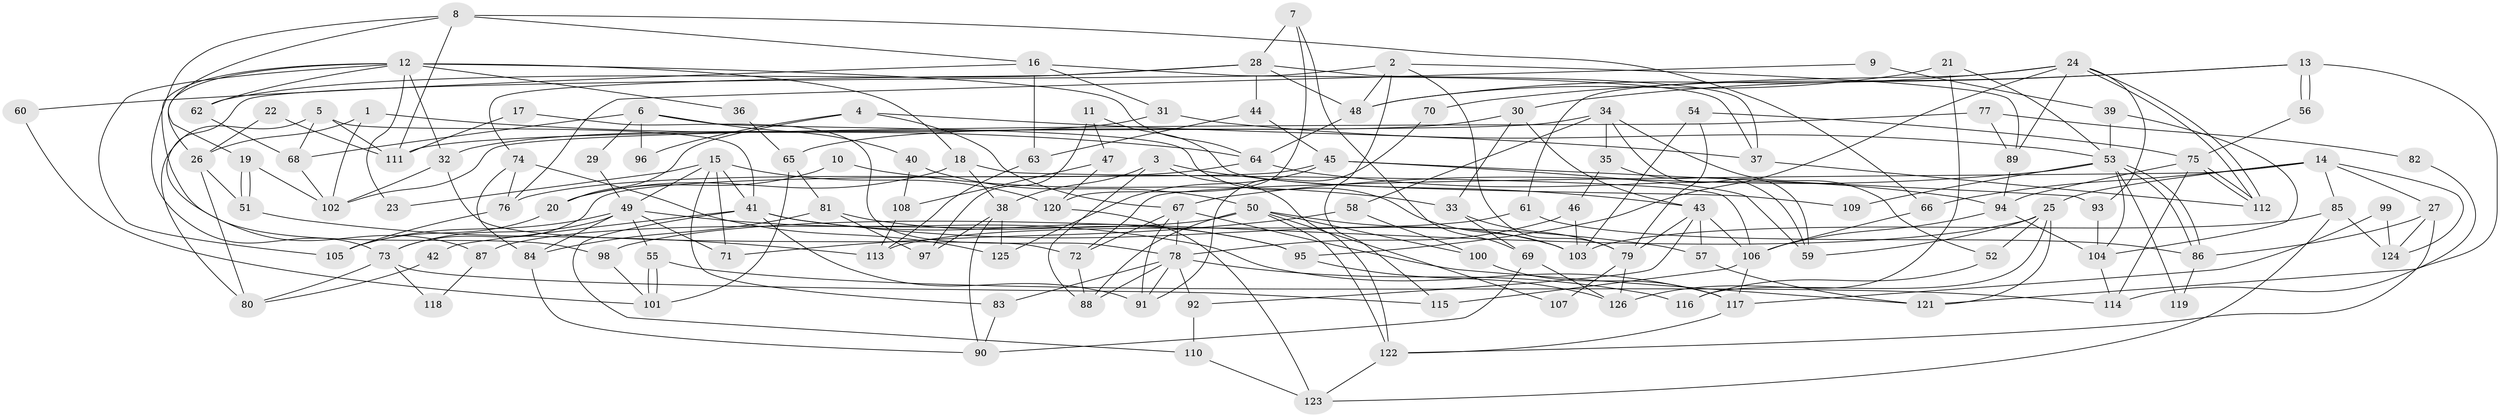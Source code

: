 // Generated by graph-tools (version 1.1) at 2025/11/02/27/25 16:11:20]
// undirected, 126 vertices, 252 edges
graph export_dot {
graph [start="1"]
  node [color=gray90,style=filled];
  1;
  2;
  3;
  4;
  5;
  6;
  7;
  8;
  9;
  10;
  11;
  12;
  13;
  14;
  15;
  16;
  17;
  18;
  19;
  20;
  21;
  22;
  23;
  24;
  25;
  26;
  27;
  28;
  29;
  30;
  31;
  32;
  33;
  34;
  35;
  36;
  37;
  38;
  39;
  40;
  41;
  42;
  43;
  44;
  45;
  46;
  47;
  48;
  49;
  50;
  51;
  52;
  53;
  54;
  55;
  56;
  57;
  58;
  59;
  60;
  61;
  62;
  63;
  64;
  65;
  66;
  67;
  68;
  69;
  70;
  71;
  72;
  73;
  74;
  75;
  76;
  77;
  78;
  79;
  80;
  81;
  82;
  83;
  84;
  85;
  86;
  87;
  88;
  89;
  90;
  91;
  92;
  93;
  94;
  95;
  96;
  97;
  98;
  99;
  100;
  101;
  102;
  103;
  104;
  105;
  106;
  107;
  108;
  109;
  110;
  111;
  112;
  113;
  114;
  115;
  116;
  117;
  118;
  119;
  120;
  121;
  122;
  123;
  124;
  125;
  126;
  1 -- 64;
  1 -- 102;
  1 -- 26;
  2 -- 48;
  2 -- 79;
  2 -- 87;
  2 -- 89;
  2 -- 115;
  3 -- 43;
  3 -- 122;
  3 -- 38;
  3 -- 88;
  4 -- 37;
  4 -- 20;
  4 -- 67;
  4 -- 96;
  5 -- 41;
  5 -- 80;
  5 -- 68;
  5 -- 111;
  6 -- 103;
  6 -- 68;
  6 -- 29;
  6 -- 40;
  6 -- 96;
  7 -- 28;
  7 -- 69;
  7 -- 120;
  8 -- 111;
  8 -- 19;
  8 -- 16;
  8 -- 66;
  8 -- 73;
  9 -- 76;
  9 -- 39;
  10 -- 33;
  10 -- 20;
  11 -- 97;
  11 -- 47;
  11 -- 109;
  12 -- 32;
  12 -- 98;
  12 -- 18;
  12 -- 23;
  12 -- 26;
  12 -- 36;
  12 -- 62;
  12 -- 64;
  12 -- 105;
  13 -- 121;
  13 -- 56;
  13 -- 56;
  13 -- 30;
  13 -- 70;
  14 -- 25;
  14 -- 85;
  14 -- 27;
  14 -- 66;
  14 -- 72;
  14 -- 124;
  15 -- 49;
  15 -- 41;
  15 -- 23;
  15 -- 71;
  15 -- 83;
  15 -- 120;
  16 -- 37;
  16 -- 31;
  16 -- 60;
  16 -- 63;
  17 -- 111;
  17 -- 78;
  18 -- 38;
  18 -- 20;
  18 -- 106;
  19 -- 102;
  19 -- 51;
  19 -- 51;
  20 -- 105;
  21 -- 53;
  21 -- 126;
  21 -- 48;
  22 -- 111;
  22 -- 26;
  24 -- 89;
  24 -- 112;
  24 -- 112;
  24 -- 48;
  24 -- 61;
  24 -- 93;
  24 -- 95;
  25 -- 59;
  25 -- 121;
  25 -- 52;
  25 -- 98;
  25 -- 116;
  26 -- 51;
  26 -- 80;
  27 -- 124;
  27 -- 86;
  27 -- 122;
  28 -- 74;
  28 -- 48;
  28 -- 37;
  28 -- 44;
  28 -- 62;
  29 -- 49;
  30 -- 33;
  30 -- 43;
  30 -- 65;
  31 -- 53;
  31 -- 32;
  32 -- 72;
  32 -- 102;
  33 -- 79;
  33 -- 69;
  34 -- 58;
  34 -- 52;
  34 -- 35;
  34 -- 59;
  34 -- 111;
  35 -- 59;
  35 -- 46;
  36 -- 65;
  37 -- 112;
  38 -- 125;
  38 -- 90;
  38 -- 97;
  39 -- 104;
  39 -- 53;
  40 -- 50;
  40 -- 108;
  41 -- 110;
  41 -- 91;
  41 -- 42;
  41 -- 57;
  41 -- 95;
  42 -- 80;
  43 -- 106;
  43 -- 57;
  43 -- 79;
  43 -- 92;
  44 -- 63;
  44 -- 45;
  45 -- 73;
  45 -- 59;
  45 -- 93;
  45 -- 125;
  46 -- 78;
  46 -- 103;
  47 -- 120;
  47 -- 108;
  48 -- 64;
  49 -- 55;
  49 -- 73;
  49 -- 71;
  49 -- 84;
  49 -- 105;
  49 -- 117;
  50 -- 88;
  50 -- 122;
  50 -- 87;
  50 -- 100;
  50 -- 103;
  50 -- 107;
  51 -- 113;
  52 -- 116;
  53 -- 86;
  53 -- 86;
  53 -- 104;
  53 -- 67;
  53 -- 109;
  53 -- 119;
  54 -- 103;
  54 -- 75;
  54 -- 79;
  55 -- 101;
  55 -- 101;
  55 -- 114;
  56 -- 75;
  57 -- 121;
  58 -- 71;
  58 -- 100;
  60 -- 101;
  61 -- 86;
  61 -- 113;
  62 -- 68;
  63 -- 113;
  64 -- 76;
  64 -- 94;
  65 -- 81;
  65 -- 101;
  66 -- 106;
  67 -- 72;
  67 -- 78;
  67 -- 91;
  67 -- 121;
  68 -- 102;
  69 -- 126;
  69 -- 90;
  70 -- 91;
  72 -- 88;
  73 -- 115;
  73 -- 80;
  73 -- 118;
  74 -- 76;
  74 -- 84;
  74 -- 125;
  75 -- 112;
  75 -- 112;
  75 -- 94;
  75 -- 114;
  76 -- 105;
  77 -- 102;
  77 -- 89;
  77 -- 82;
  78 -- 88;
  78 -- 83;
  78 -- 91;
  78 -- 92;
  78 -- 116;
  79 -- 107;
  79 -- 126;
  81 -- 95;
  81 -- 84;
  81 -- 97;
  82 -- 114;
  83 -- 90;
  84 -- 90;
  85 -- 123;
  85 -- 103;
  85 -- 124;
  86 -- 119;
  87 -- 118;
  89 -- 94;
  92 -- 110;
  93 -- 104;
  94 -- 106;
  94 -- 104;
  95 -- 126;
  98 -- 101;
  99 -- 117;
  99 -- 124;
  100 -- 117;
  104 -- 114;
  106 -- 115;
  106 -- 117;
  108 -- 113;
  110 -- 123;
  117 -- 122;
  120 -- 123;
  122 -- 123;
}
